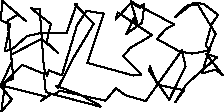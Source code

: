 unitsize(0.001cm);
// 37627
draw((1357,1905)--(1327,1893));
draw((1327,1893)--(1660,1556));
draw((1660,1556)--(1307,964));
draw((1307,964)--(1031,428));
draw((1031,428)--(1000,457));
draw((1000,457)--(1410,307));
draw((1410,307)--(1774,107));
draw((1774,107)--(1779,90));
draw((1779,90)--(913,317));
draw((913,317)--(721,186));
draw((721,186)--(805,272));
draw((805,272)--(40,462));
draw((40,462)--(396,828));
draw((396,828)--(781,671));
draw((781,671)--(812,351));
draw((812,351)--(960,303));
draw((960,303)--(1058,372));
draw((1058,372)--(1868,197));
draw((1868,197)--(2049,417));
draw((2049,417)--(2221,291));
draw((2221,291)--(2576,189));
draw((2576,189)--(3213,1085));
draw((3213,1085)--(3278,799));
draw((3278,799)--(2990,214));
draw((2990,214)--(2636,727));
draw((2636,727)--(2650,802));
draw((2650,802)--(2781,478));
draw((2781,478)--(3124,408));
draw((3124,408)--(3249,378));
draw((3249,378)--(3099,173));
draw((3099,173)--(3297,491));
draw((3297,491)--(3835,963));
draw((3835,963)--(3646,1018));
draw((3646,1018)--(3939,640));
draw((3939,640)--(3806,746));
draw((3806,746)--(3564,676));
draw((3564,676)--(3729,1188));
draw((3729,1188)--(3808,1375));
draw((3808,1375)--(3499,1885));
draw((3499,1885)--(3314,1881));
draw((3314,1881)--(3092,1668));
draw((3092,1668)--(3409,1917));
draw((3409,1917)--(3586,1909));
draw((3586,1909)--(3853,1712));
draw((3853,1712)--(3736,1542));
draw((3736,1542)--(3635,1174));
draw((3635,1174)--(3704,1082));
draw((3704,1082)--(3394,1028));
draw((3394,1028)--(3174,1064));
draw((3174,1064)--(2773,1286));
draw((2773,1286)--(2933,1459));
draw((2933,1459)--(3078,1541));
draw((3078,1541)--(2312,1949));
draw((2312,1949)--(2433,1538));
draw((2433,1538)--(2365,1649));
draw((2365,1649)--(2232,1374));
draw((2232,1374)--(2513,1572));
draw((2513,1572)--(2552,1909));
draw((2552,1909)--(2469,1838));
draw((2469,1838)--(2318,1925));
draw((2318,1925)--(2048,1628));
draw((2048,1628)--(2082,1753));
draw((2082,1753)--(2687,1353));
draw((2687,1353)--(2302,1127));
draw((2302,1127)--(2178,978));
draw((2178,978)--(2499,658));
draw((2499,658)--(2361,640));
draw((2361,640)--(1544,863));
draw((1544,863)--(1838,1732));
draw((1838,1732)--(1533,1780));
draw((1533,1780)--(1362,1526));
draw((1362,1526)--(1097,643));
draw((1097,643)--(868,731));
draw((868,731)--(834,629));
draw((834,629)--(779,777));
draw((779,777)--(705,1812));
draw((705,1812)--(554,1825));
draw((554,1825)--(901,1552));
draw((901,1552)--(826,1226));
draw((826,1226)--(1027,1041));
draw((1027,1041)--(737,1285));
draw((737,1285)--(192,1004));
draw((192,1004)--(219,898));
draw((219,898)--(14,454));
draw((14,454)--(213,220));
draw((213,220)--(29,6));
draw((29,6)--(99,536));
draw((99,536)--(242,584));
draw((242,584)--(138,1610));
draw((138,1610)--(323,1714));
draw((323,1714)--(457,1607));
draw((457,1607)--(43,1957));
draw((43,1957)--(22,1617));
draw((22,1617)--(185,1542));
draw((185,1542)--(86,1065));
draw((86,1065)--(234,1118));
draw((234,1118)--(482,1337));
draw((482,1337)--(693,1383));
draw((693,1383)--(1183,1391));
draw((1183,1391)--(1357,1905));
